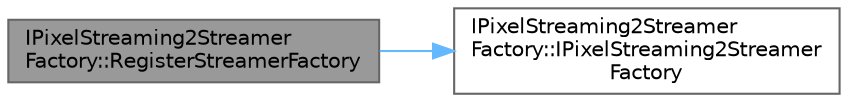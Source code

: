 digraph "IPixelStreaming2StreamerFactory::RegisterStreamerFactory"
{
 // INTERACTIVE_SVG=YES
 // LATEX_PDF_SIZE
  bgcolor="transparent";
  edge [fontname=Helvetica,fontsize=10,labelfontname=Helvetica,labelfontsize=10];
  node [fontname=Helvetica,fontsize=10,shape=box,height=0.2,width=0.4];
  rankdir="LR";
  Node1 [id="Node000001",label="IPixelStreaming2Streamer\lFactory::RegisterStreamerFactory",height=0.2,width=0.4,color="gray40", fillcolor="grey60", style="filled", fontcolor="black",tooltip=" "];
  Node1 -> Node2 [id="edge1_Node000001_Node000002",color="steelblue1",style="solid",tooltip=" "];
  Node2 [id="Node000002",label="IPixelStreaming2Streamer\lFactory::IPixelStreaming2Streamer\lFactory",height=0.2,width=0.4,color="grey40", fillcolor="white", style="filled",URL="$dc/df1/classIPixelStreaming2StreamerFactory.html#afe7a0e685e4fb4e50f3e0a7cbdf19399",tooltip=" "];
}
